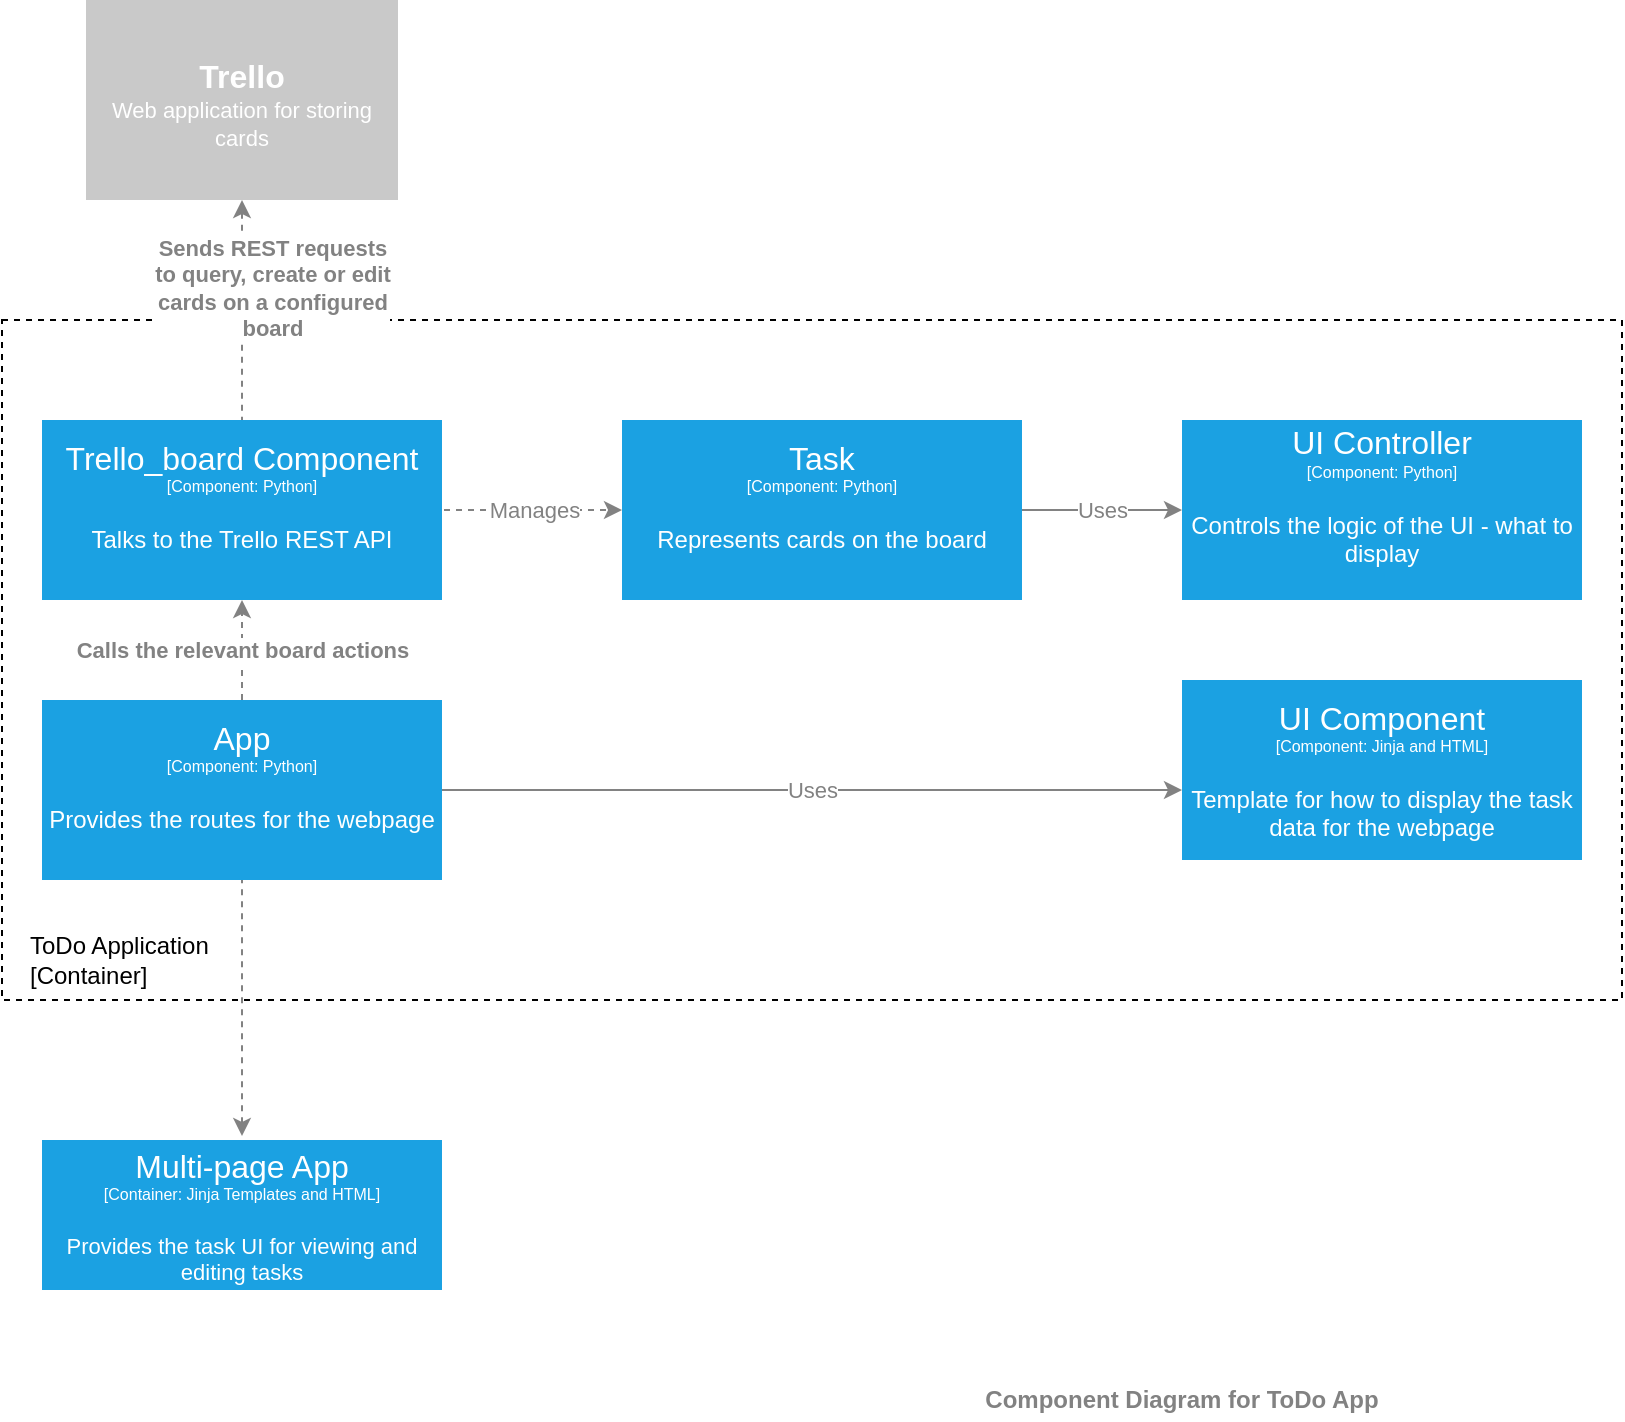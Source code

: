 <mxfile version="14.6.0" type="device"><diagram id="8_n95EOln2UsonjGVW7M" name="Page-1"><mxGraphModel dx="1422" dy="763" grid="1" gridSize="10" guides="1" tooltips="1" connect="1" arrows="1" fold="1" page="1" pageScale="1" pageWidth="827" pageHeight="1169" math="0" shadow="0"><root><mxCell id="0"/><mxCell id="1" parent="0"/><mxCell id="8DcISqcebchj2DU5c0EA-15" value="" style="whiteSpace=wrap;html=1;fontColor=#828282;fillColor=none;gradientColor=none;dashed=1;imageAspect=0;resizeWidth=1;resizeHeight=1;" parent="1" vertex="1"><mxGeometry x="120" y="190" width="810" height="340" as="geometry"/></mxCell><mxCell id="8DcISqcebchj2DU5c0EA-7" style="edgeStyle=orthogonalEdgeStyle;rounded=0;orthogonalLoop=1;jettySize=auto;html=1;fontColor=#828282;dashed=1;strokeColor=#828282;exitX=0.5;exitY=1;exitDx=0;exitDy=0;entryX=0.5;entryY=0;entryDx=0;entryDy=0;startArrow=classic;startFill=1;endArrow=none;endFill=0;" parent="1" source="8DcISqcebchj2DU5c0EA-4" target="vokT_BwdEswsIu_CdFQj-2" edge="1"><mxGeometry relative="1" as="geometry"><mxPoint x="780" y="510" as="sourcePoint"/><Array as="points"/></mxGeometry></mxCell><mxCell id="8DcISqcebchj2DU5c0EA-8" value="&lt;div&gt;&lt;b&gt;Sends REST requests&lt;/b&gt;&lt;/div&gt;&lt;div&gt;&lt;b&gt; to query, create or edit &lt;br&gt;&lt;/b&gt;&lt;/div&gt;&lt;div&gt;&lt;b&gt;cards on a configured&lt;/b&gt;&lt;/div&gt;&lt;div&gt;&lt;b&gt;board&lt;br&gt;&lt;/b&gt;&lt;/div&gt;" style="edgeLabel;html=1;align=center;verticalAlign=middle;resizable=0;points=[];fontColor=#828282;" parent="8DcISqcebchj2DU5c0EA-7" vertex="1" connectable="0"><mxGeometry x="-0.169" y="-2" relative="1" as="geometry"><mxPoint x="17" y="-2" as="offset"/></mxGeometry></mxCell><mxCell id="8DcISqcebchj2DU5c0EA-1" value="&lt;div style=&quot;font-size: 16px&quot;&gt;UI Component&lt;br&gt;&lt;/div&gt;&lt;div style=&quot;font-size: 8px&quot;&gt;&lt;font style=&quot;font-size: 8px&quot;&gt;[Component: Jinja and HTML]&lt;/font&gt;&lt;/div&gt;&lt;div&gt;&lt;br&gt;&lt;/div&gt;Template for how to display the task data for the webpage" style="rounded=0;whiteSpace=wrap;html=1;fillColor=#1ba1e2;fontColor=#ffffff;strokeColor=none;" parent="1" vertex="1"><mxGeometry x="710" y="370" width="200" height="90" as="geometry"/></mxCell><mxCell id="8DcISqcebchj2DU5c0EA-26" style="edgeStyle=orthogonalEdgeStyle;rounded=0;orthogonalLoop=1;jettySize=auto;html=1;entryX=0.5;entryY=1;entryDx=0;entryDy=0;dashed=1;fontColor=#828282;startArrow=classic;startFill=1;endArrow=none;endFill=0;strokeColor=#828282;" parent="1" target="8DcISqcebchj2DU5c0EA-24" edge="1"><mxGeometry relative="1" as="geometry"><mxPoint x="240" y="598" as="sourcePoint"/><Array as="points"><mxPoint x="240" y="598"/></Array></mxGeometry></mxCell><mxCell id="8DcISqcebchj2DU5c0EA-4" value="&lt;div style=&quot;font-size: 20px&quot;&gt;&lt;font size=&quot;1&quot;&gt;&lt;b&gt;&lt;font style=&quot;font-size: 16px&quot; color=&quot;#FFFFFF&quot;&gt;Trello&lt;/font&gt;&lt;/b&gt;&lt;/font&gt;&lt;/div&gt;&lt;div style=&quot;font-size: 11px&quot;&gt;&lt;font style=&quot;font-size: 11px&quot; color=&quot;#FFFFFF&quot;&gt;Web application for storing cards&lt;br&gt;&lt;/font&gt;&lt;/div&gt;" style="rounded=0;whiteSpace=wrap;html=1;strokeColor=none;fillColor=#C9C9C9;" parent="1" vertex="1"><mxGeometry x="162" y="30" width="156" height="100" as="geometry"/></mxCell><mxCell id="8DcISqcebchj2DU5c0EA-13" value="&lt;b&gt;Component Diagram for ToDo App &lt;/b&gt;" style="text;html=1;strokeColor=none;fillColor=none;align=center;verticalAlign=middle;whiteSpace=wrap;rounded=0;fontColor=#828282;" parent="1" vertex="1"><mxGeometry x="585" y="720" width="250" height="20" as="geometry"/></mxCell><mxCell id="8DcISqcebchj2DU5c0EA-16" style="edgeStyle=orthogonalEdgeStyle;rounded=0;orthogonalLoop=1;jettySize=auto;html=1;exitX=0.5;exitY=1;exitDx=0;exitDy=0;dashed=1;fontColor=#828282;strokeColor=#828282;" parent="1" source="8DcISqcebchj2DU5c0EA-15" target="8DcISqcebchj2DU5c0EA-15" edge="1"><mxGeometry relative="1" as="geometry"/></mxCell><mxCell id="8DcISqcebchj2DU5c0EA-18" style="edgeStyle=orthogonalEdgeStyle;rounded=0;orthogonalLoop=1;jettySize=auto;html=1;exitX=0.5;exitY=1;exitDx=0;exitDy=0;dashed=1;fontColor=#828282;strokeColor=#828282;" parent="1" source="8DcISqcebchj2DU5c0EA-15" target="8DcISqcebchj2DU5c0EA-15" edge="1"><mxGeometry relative="1" as="geometry"/></mxCell><mxCell id="8DcISqcebchj2DU5c0EA-20" value="&lt;div style=&quot;font-size: 16px&quot;&gt;Multi-page App&lt;br&gt;&lt;/div&gt;&lt;div style=&quot;font-size: 8px&quot;&gt;&lt;font style=&quot;font-size: 8px&quot;&gt;[Container: Jinja Templates and HTML]&lt;/font&gt;&lt;/div&gt;&lt;div&gt;&lt;br&gt;&lt;/div&gt;&lt;div style=&quot;font-size: 11px&quot;&gt;Provides the task UI for viewing and editing tasks&lt;br&gt;&lt;/div&gt;" style="rounded=0;whiteSpace=wrap;html=1;fillColor=#1ba1e2;fontColor=#ffffff;strokeColor=none;" parent="1" vertex="1"><mxGeometry x="140" y="600" width="200" height="75" as="geometry"/></mxCell><mxCell id="8DcISqcebchj2DU5c0EA-24" value="&lt;div style=&quot;font-size: 16px&quot;&gt;App &lt;br&gt;&lt;/div&gt;&lt;div style=&quot;font-size: 8px&quot;&gt;&lt;font style=&quot;font-size: 8px&quot;&gt;[Component: Python]&lt;/font&gt;&lt;/div&gt;&lt;div&gt;&lt;br&gt;&lt;/div&gt;&lt;div&gt;Provides the routes for the webpage&lt;/div&gt;&lt;div&gt;&lt;br&gt;&lt;/div&gt;" style="rounded=0;whiteSpace=wrap;html=1;fillColor=#1ba1e2;fontColor=#ffffff;strokeColor=none;" parent="1" vertex="1"><mxGeometry x="140" y="380" width="200" height="90" as="geometry"/></mxCell><mxCell id="8DcISqcebchj2DU5c0EA-27" value="Manages" style="endArrow=classic;html=1;dashed=1;fontColor=#828282;strokeColor=#828282;entryX=0;entryY=0.5;entryDx=0;entryDy=0;" parent="1" edge="1" target="vokT_BwdEswsIu_CdFQj-4"><mxGeometry width="50" height="50" relative="1" as="geometry"><mxPoint x="341" y="285" as="sourcePoint"/><mxPoint x="510" y="340" as="targetPoint"/><Array as="points"><mxPoint x="390" y="285"/></Array></mxGeometry></mxCell><mxCell id="8DcISqcebchj2DU5c0EA-31" value="&lt;b&gt;Calls the relevant board actions&lt;/b&gt;" style="endArrow=classic;html=1;dashed=1;fontColor=#828282;strokeColor=#828282;entryX=0.5;entryY=1;entryDx=0;entryDy=0;exitX=0.5;exitY=0;exitDx=0;exitDy=0;" parent="1" edge="1" target="vokT_BwdEswsIu_CdFQj-2" source="8DcISqcebchj2DU5c0EA-24"><mxGeometry width="50" height="50" relative="1" as="geometry"><mxPoint x="220" y="370" as="sourcePoint"/><mxPoint x="270" y="320" as="targetPoint"/></mxGeometry></mxCell><mxCell id="vokT_BwdEswsIu_CdFQj-2" value="&lt;div style=&quot;font-size: 16px&quot;&gt;Trello_board Component&lt;br&gt;&lt;/div&gt;&lt;div style=&quot;font-size: 8px&quot;&gt;&lt;font style=&quot;font-size: 8px&quot;&gt;[Component: Python]&lt;/font&gt;&lt;/div&gt;&lt;div&gt;&lt;br&gt;&lt;/div&gt;&lt;div&gt;Talks to the Trello REST API&lt;br&gt;&lt;/div&gt;&lt;div&gt;&lt;br&gt;&lt;/div&gt;" style="rounded=0;whiteSpace=wrap;html=1;fillColor=#1ba1e2;fontColor=#ffffff;strokeColor=none;" vertex="1" parent="1"><mxGeometry x="140" y="240" width="200" height="90" as="geometry"/></mxCell><mxCell id="vokT_BwdEswsIu_CdFQj-7" value="&lt;font color=&quot;#828282&quot;&gt;Uses&lt;/font&gt;" style="edgeStyle=orthogonalEdgeStyle;rounded=0;orthogonalLoop=1;jettySize=auto;html=1;startArrow=classic;startFill=1;endArrow=none;endFill=0;strokeColor=#828282;" edge="1" parent="1" source="vokT_BwdEswsIu_CdFQj-3" target="vokT_BwdEswsIu_CdFQj-4"><mxGeometry relative="1" as="geometry"/></mxCell><mxCell id="vokT_BwdEswsIu_CdFQj-3" value="&lt;div style=&quot;font-size: 16px&quot;&gt;UI Controller&lt;br&gt;&lt;/div&gt;&lt;div style=&quot;font-size: 8px&quot;&gt;&lt;font style=&quot;font-size: 8px&quot;&gt;[Component: Python]&lt;/font&gt;&lt;/div&gt;&lt;div&gt;&lt;br&gt;&lt;/div&gt;&lt;div&gt;Controls the logic of the UI - what to display&lt;br&gt;&lt;/div&gt;&lt;div&gt;&lt;br&gt;&lt;/div&gt;" style="rounded=0;whiteSpace=wrap;html=1;fillColor=#1ba1e2;fontColor=#ffffff;strokeColor=none;" vertex="1" parent="1"><mxGeometry x="710" y="240" width="200" height="90" as="geometry"/></mxCell><mxCell id="vokT_BwdEswsIu_CdFQj-4" value="&lt;div style=&quot;font-size: 16px&quot;&gt;Task&lt;br&gt;&lt;/div&gt;&lt;div style=&quot;font-size: 8px&quot;&gt;&lt;font style=&quot;font-size: 8px&quot;&gt;[Component: Python]&lt;/font&gt;&lt;/div&gt;&lt;div&gt;&lt;br&gt;&lt;/div&gt;&lt;div&gt;Represents cards on the board&lt;br&gt;&lt;/div&gt;&lt;div&gt;&lt;br&gt;&lt;/div&gt;" style="rounded=0;whiteSpace=wrap;html=1;fillColor=#1ba1e2;fontColor=#ffffff;strokeColor=none;" vertex="1" parent="1"><mxGeometry x="430" y="240" width="200" height="90" as="geometry"/></mxCell><mxCell id="vokT_BwdEswsIu_CdFQj-8" value="&lt;font color=&quot;#828282&quot;&gt;Uses&lt;/font&gt;" style="edgeStyle=orthogonalEdgeStyle;rounded=0;orthogonalLoop=1;jettySize=auto;html=1;exitX=1;exitY=0.5;exitDx=0;exitDy=0;strokeColor=#828282;" edge="1" parent="1" source="8DcISqcebchj2DU5c0EA-24"><mxGeometry relative="1" as="geometry"><mxPoint x="720" y="295" as="sourcePoint"/><mxPoint x="710" y="425" as="targetPoint"/><Array as="points"><mxPoint x="710" y="425"/></Array></mxGeometry></mxCell><mxCell id="vokT_BwdEswsIu_CdFQj-9" value="&lt;div align=&quot;left&quot;&gt;ToDo Application&lt;/div&gt;&lt;div align=&quot;left&quot;&gt;[Container]&lt;br&gt;&lt;/div&gt;" style="text;html=1;strokeColor=none;fillColor=none;align=left;verticalAlign=middle;whiteSpace=wrap;rounded=0;" vertex="1" parent="1"><mxGeometry x="132" y="500" width="158" height="20" as="geometry"/></mxCell></root></mxGraphModel></diagram></mxfile>